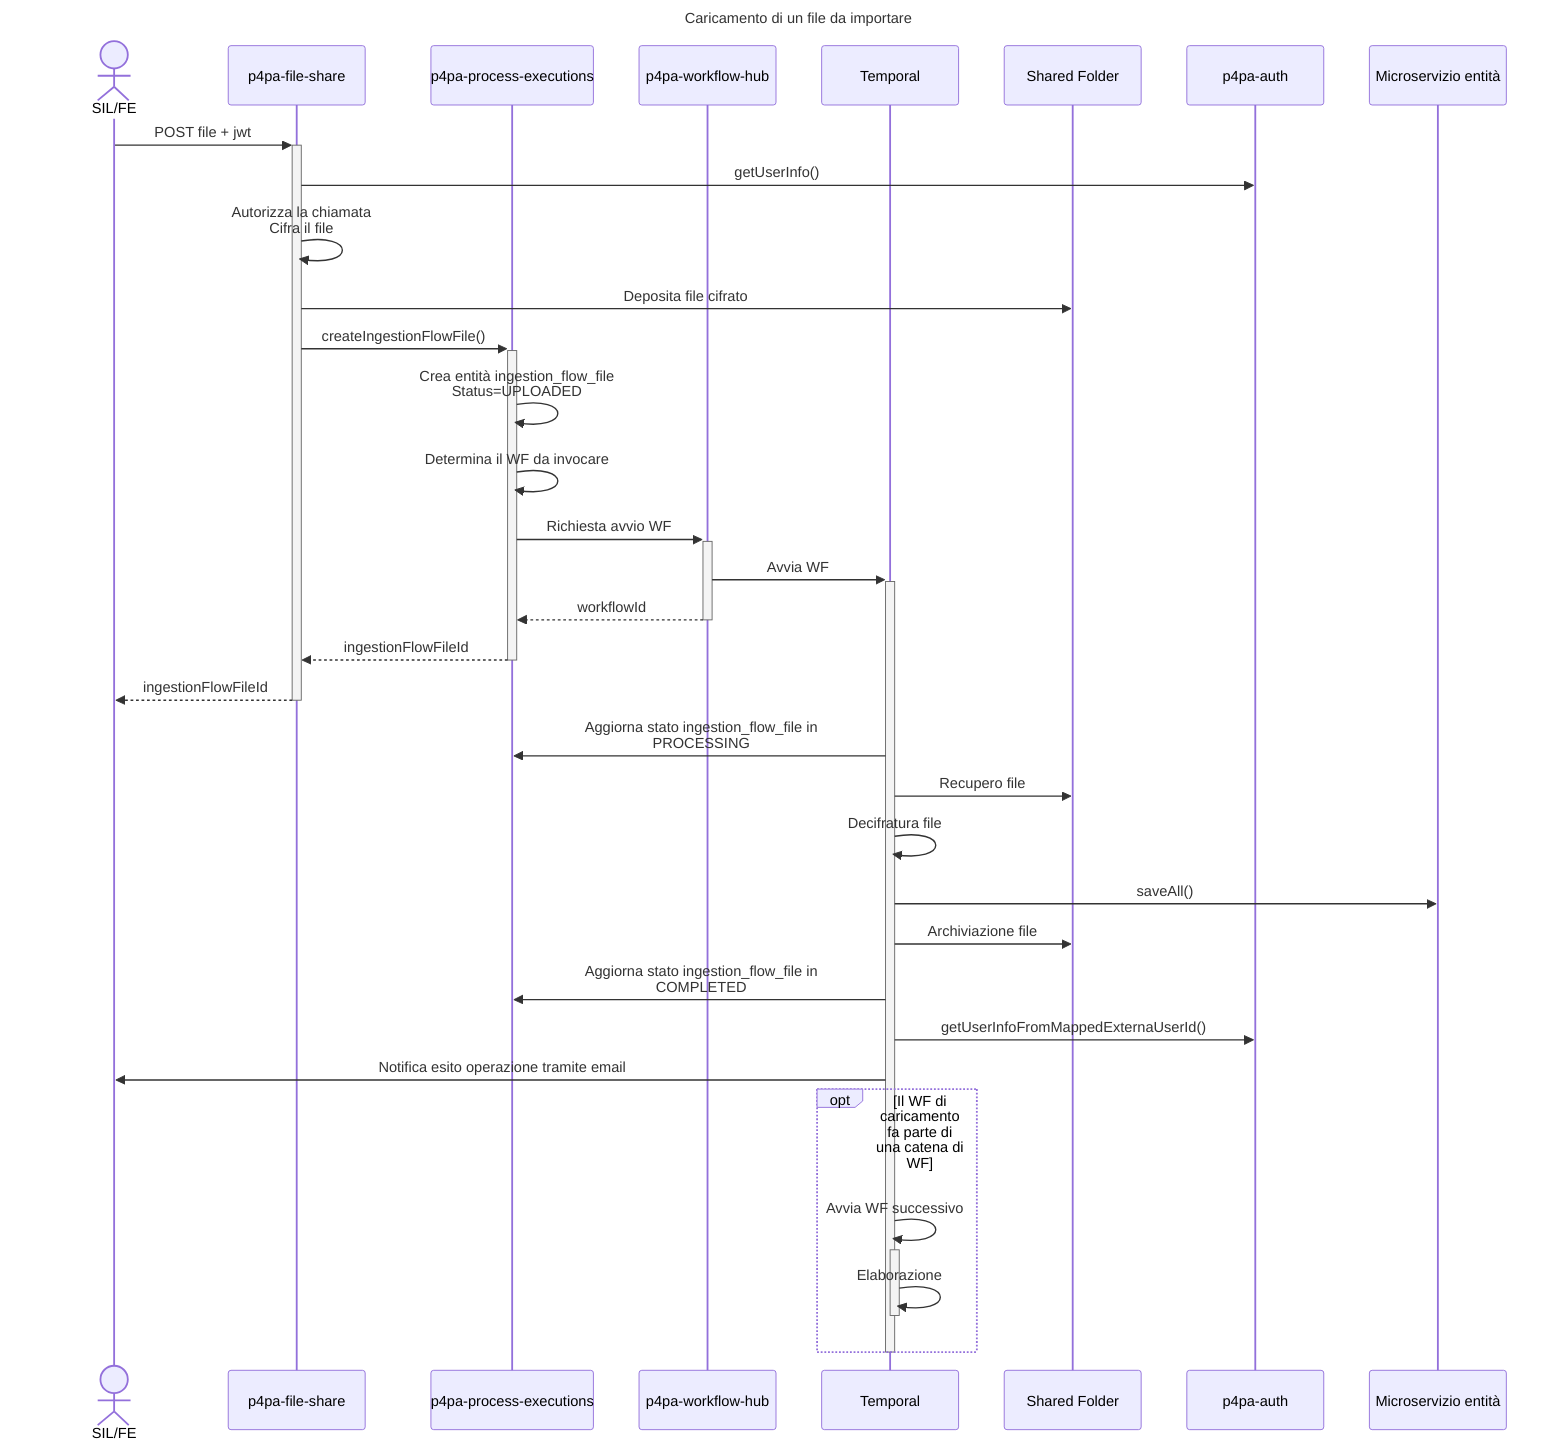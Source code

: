 ---
title: Caricamento di un file da importare
---
sequenceDiagram
    actor CLIENT as SIL/FE
    participant MS_FILESHARE as p4pa-file-share
    participant MS_PROCESS_EXECUTIONS as p4pa-process-executions
    participant MS_WF as p4pa-workflow-hub
    participant WF as Temporal
    participant SHARED as Shared Folder
    participant MS_AUTH as p4pa-auth
    participant MS_ENTITY as Microservizio entità

    CLIENT ->>+ MS_FILESHARE: POST file + jwt
        MS_FILESHARE ->> MS_AUTH: getUserInfo()
        MS_FILESHARE ->> MS_FILESHARE: Autorizza la chiamata<BR />Cifra il file
        MS_FILESHARE ->> SHARED: Deposita file cifrato
        MS_FILESHARE ->>+ MS_PROCESS_EXECUTIONS: createIngestionFlowFile()
            MS_PROCESS_EXECUTIONS ->> MS_PROCESS_EXECUTIONS: Crea entità ingestion_flow_file<BR />Status=UPLOADED
            MS_PROCESS_EXECUTIONS ->> MS_PROCESS_EXECUTIONS: Determina il WF da invocare
            MS_PROCESS_EXECUTIONS ->>+ MS_WF: Richiesta avvio WF
                MS_WF ->>+ WF: Avvia WF
                MS_WF -->>- MS_PROCESS_EXECUTIONS: workflowId
            MS_PROCESS_EXECUTIONS -->>- MS_FILESHARE: ingestionFlowFileId
        MS_FILESHARE -->>- CLIENT: ingestionFlowFileId

    WF ->> MS_PROCESS_EXECUTIONS: Aggiorna stato ingestion_flow_file in<BR />PROCESSING
    WF ->> SHARED: Recupero file
    WF ->> WF: Decifratura file
    WF ->> MS_ENTITY: saveAll()
    WF ->> SHARED: Archiviazione file
    WF ->> MS_PROCESS_EXECUTIONS: Aggiorna stato ingestion_flow_file in<BR />COMPLETED
    WF ->> MS_AUTH: getUserInfoFromMappedExternaUserId()
    WF ->> CLIENT: Notifica esito operazione tramite email
    opt Il WF di caricamento fa parte di una catena di WF
        WF ->>+ WF: Avvia WF successivo
        WF ->> WF: Elaborazione
        deactivate WF
    end
    deactivate WF